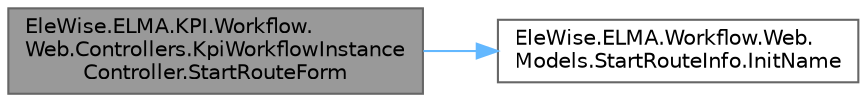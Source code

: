 digraph "EleWise.ELMA.KPI.Workflow.Web.Controllers.KpiWorkflowInstanceController.StartRouteForm"
{
 // LATEX_PDF_SIZE
  bgcolor="transparent";
  edge [fontname=Helvetica,fontsize=10,labelfontname=Helvetica,labelfontsize=10];
  node [fontname=Helvetica,fontsize=10,shape=box,height=0.2,width=0.4];
  rankdir="LR";
  Node1 [id="Node000001",label="EleWise.ELMA.KPI.Workflow.\lWeb.Controllers.KpiWorkflowInstance\lController.StartRouteForm",height=0.2,width=0.4,color="gray40", fillcolor="grey60", style="filled", fontcolor="black",tooltip="Форма запуска маршрута"];
  Node1 -> Node2 [id="edge1_Node000001_Node000002",color="steelblue1",style="solid",tooltip=" "];
  Node2 [id="Node000002",label="EleWise.ELMA.Workflow.Web.\lModels.StartRouteInfo.InitName",height=0.2,width=0.4,color="grey40", fillcolor="white", style="filled",URL="$class_ele_wise_1_1_e_l_m_a_1_1_workflow_1_1_web_1_1_models_1_1_start_route_info.html#aeedc54960d5ad4b2a16e2e71b898fadd",tooltip=" "];
}
